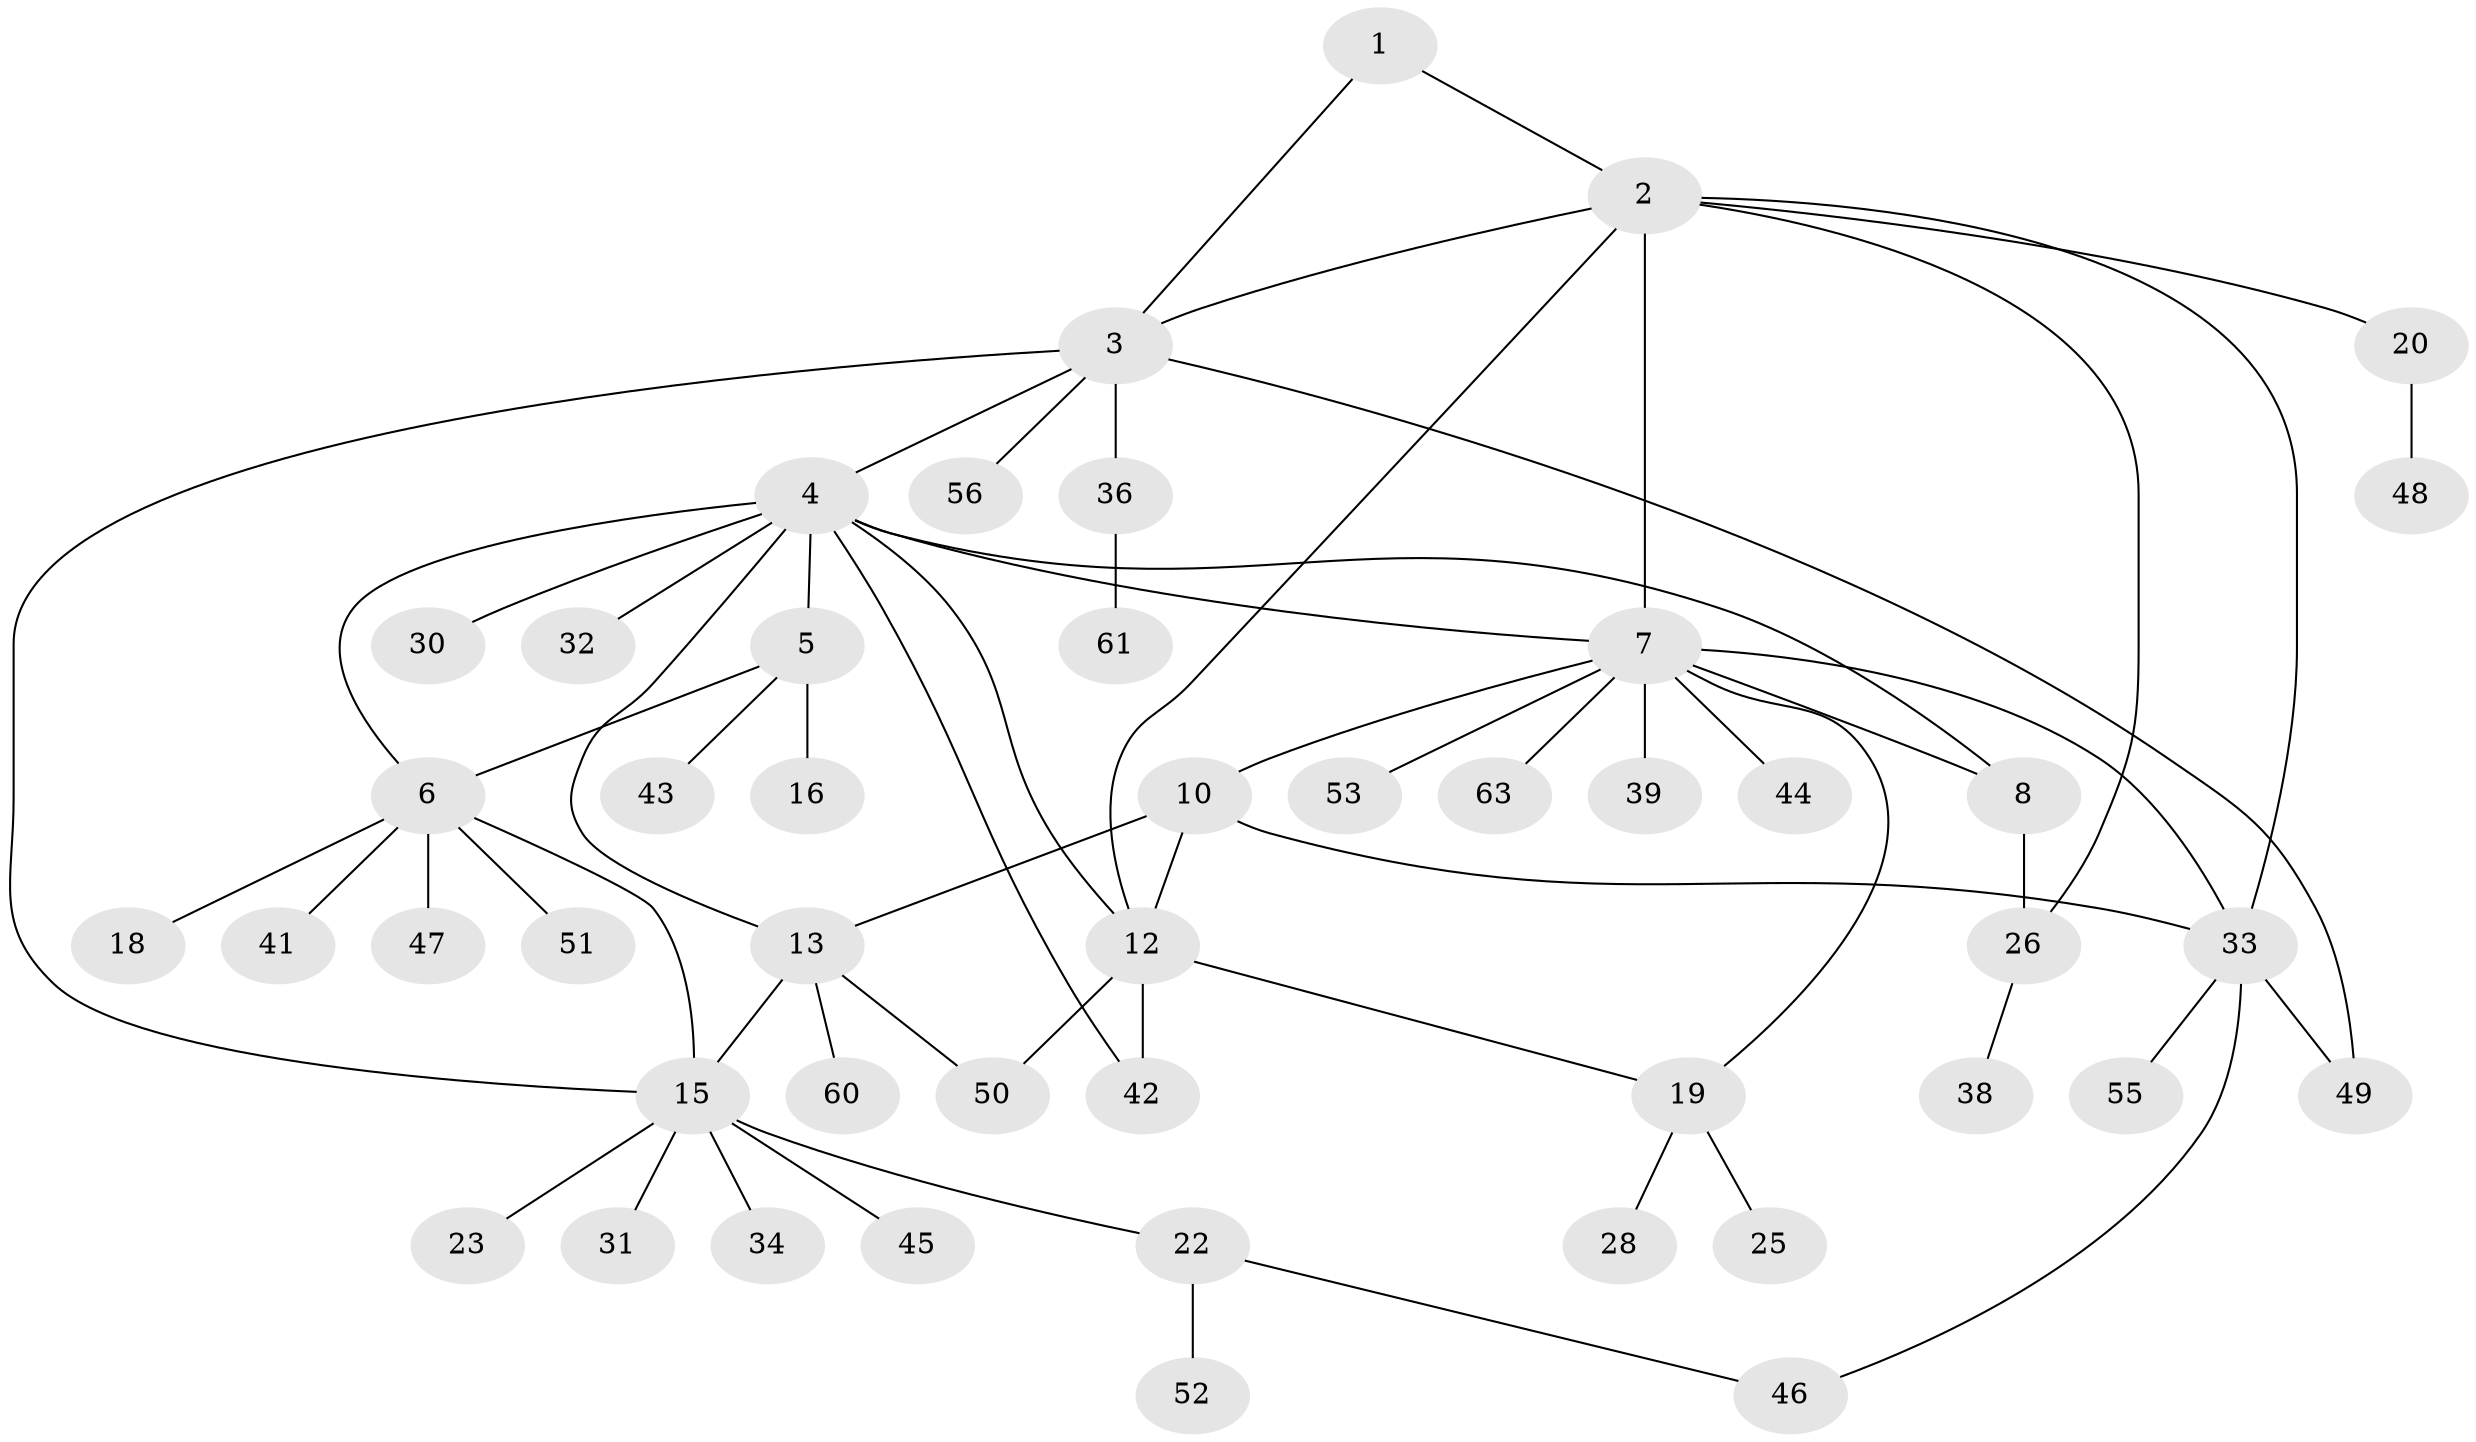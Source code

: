 // Generated by graph-tools (version 1.1) at 2025/52/02/27/25 19:52:17]
// undirected, 47 vertices, 63 edges
graph export_dot {
graph [start="1"]
  node [color=gray90,style=filled];
  1;
  2;
  3 [super="+62"];
  4 [super="+9"];
  5;
  6 [super="+57"];
  7 [super="+59"];
  8 [super="+21"];
  10 [super="+11"];
  12 [super="+27"];
  13 [super="+14"];
  15 [super="+40"];
  16 [super="+17"];
  18;
  19 [super="+58"];
  20 [super="+24"];
  22 [super="+37"];
  23;
  25;
  26;
  28 [super="+29"];
  30;
  31;
  32;
  33 [super="+35"];
  34;
  36 [super="+54"];
  38;
  39;
  41;
  42 [super="+64"];
  43;
  44;
  45;
  46;
  47;
  48;
  49;
  50;
  51;
  52;
  53;
  55;
  56;
  60;
  61;
  63;
  1 -- 2;
  1 -- 3;
  2 -- 3;
  2 -- 7;
  2 -- 12;
  2 -- 20;
  2 -- 26;
  2 -- 33;
  3 -- 4;
  3 -- 15;
  3 -- 36;
  3 -- 49;
  3 -- 56;
  4 -- 5;
  4 -- 6;
  4 -- 12;
  4 -- 30;
  4 -- 32;
  4 -- 7;
  4 -- 8;
  4 -- 42;
  4 -- 13;
  5 -- 6;
  5 -- 16;
  5 -- 43;
  6 -- 15;
  6 -- 18;
  6 -- 41;
  6 -- 47;
  6 -- 51;
  7 -- 8;
  7 -- 10;
  7 -- 19;
  7 -- 39;
  7 -- 44;
  7 -- 53;
  7 -- 63;
  7 -- 33;
  8 -- 26;
  10 -- 12 [weight=2];
  10 -- 33;
  10 -- 13;
  12 -- 50;
  12 -- 19;
  12 -- 42;
  13 -- 15 [weight=2];
  13 -- 50;
  13 -- 60;
  15 -- 22;
  15 -- 23;
  15 -- 31;
  15 -- 34;
  15 -- 45;
  19 -- 25;
  19 -- 28;
  20 -- 48;
  22 -- 46;
  22 -- 52;
  26 -- 38;
  33 -- 46;
  33 -- 49;
  33 -- 55;
  36 -- 61;
}
